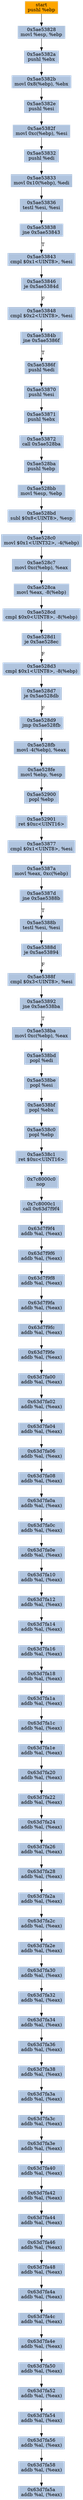digraph G {
node[shape=rectangle,style=filled,fillcolor=lightsteelblue,color=lightsteelblue]
bgcolor="transparent"
a0x5ae53827pushl_ebp[label="start\npushl %ebp",color="lightgrey",fillcolor="orange"];
a0x5ae53828movl_esp_ebp[label="0x5ae53828\nmovl %esp, %ebp"];
a0x5ae5382apushl_ebx[label="0x5ae5382a\npushl %ebx"];
a0x5ae5382bmovl_0x8ebp__ebx[label="0x5ae5382b\nmovl 0x8(%ebp), %ebx"];
a0x5ae5382epushl_esi[label="0x5ae5382e\npushl %esi"];
a0x5ae5382fmovl_0xcebp__esi[label="0x5ae5382f\nmovl 0xc(%ebp), %esi"];
a0x5ae53832pushl_edi[label="0x5ae53832\npushl %edi"];
a0x5ae53833movl_0x10ebp__edi[label="0x5ae53833\nmovl 0x10(%ebp), %edi"];
a0x5ae53836testl_esi_esi[label="0x5ae53836\ntestl %esi, %esi"];
a0x5ae53838jne_0x5ae53843[label="0x5ae53838\njne 0x5ae53843"];
a0x5ae53843cmpl_0x1UINT8_esi[label="0x5ae53843\ncmpl $0x1<UINT8>, %esi"];
a0x5ae53846je_0x5ae5384d[label="0x5ae53846\nje 0x5ae5384d"];
a0x5ae53848cmpl_0x2UINT8_esi[label="0x5ae53848\ncmpl $0x2<UINT8>, %esi"];
a0x5ae5384bjne_0x5ae5386f[label="0x5ae5384b\njne 0x5ae5386f"];
a0x5ae5386fpushl_edi[label="0x5ae5386f\npushl %edi"];
a0x5ae53870pushl_esi[label="0x5ae53870\npushl %esi"];
a0x5ae53871pushl_ebx[label="0x5ae53871\npushl %ebx"];
a0x5ae53872call_0x5ae528ba[label="0x5ae53872\ncall 0x5ae528ba"];
a0x5ae528bapushl_ebp[label="0x5ae528ba\npushl %ebp"];
a0x5ae528bbmovl_esp_ebp[label="0x5ae528bb\nmovl %esp, %ebp"];
a0x5ae528bdsubl_0x8UINT8_esp[label="0x5ae528bd\nsubl $0x8<UINT8>, %esp"];
a0x5ae528c0movl_0x1UINT32__4ebp_[label="0x5ae528c0\nmovl $0x1<UINT32>, -4(%ebp)"];
a0x5ae528c7movl_0xcebp__eax[label="0x5ae528c7\nmovl 0xc(%ebp), %eax"];
a0x5ae528camovl_eax__8ebp_[label="0x5ae528ca\nmovl %eax, -8(%ebp)"];
a0x5ae528cdcmpl_0x0UINT8__8ebp_[label="0x5ae528cd\ncmpl $0x0<UINT8>, -8(%ebp)"];
a0x5ae528d1je_0x5ae528ec[label="0x5ae528d1\nje 0x5ae528ec"];
a0x5ae528d3cmpl_0x1UINT8__8ebp_[label="0x5ae528d3\ncmpl $0x1<UINT8>, -8(%ebp)"];
a0x5ae528d7je_0x5ae528db[label="0x5ae528d7\nje 0x5ae528db"];
a0x5ae528d9jmp_0x5ae528fb[label="0x5ae528d9\njmp 0x5ae528fb"];
a0x5ae528fbmovl__4ebp__eax[label="0x5ae528fb\nmovl -4(%ebp), %eax"];
a0x5ae528femovl_ebp_esp[label="0x5ae528fe\nmovl %ebp, %esp"];
a0x5ae52900popl_ebp[label="0x5ae52900\npopl %ebp"];
a0x5ae52901ret_0xcUINT16[label="0x5ae52901\nret $0xc<UINT16>"];
a0x5ae53877cmpl_0x1UINT8_esi[label="0x5ae53877\ncmpl $0x1<UINT8>, %esi"];
a0x5ae5387amovl_eax_0xcebp_[label="0x5ae5387a\nmovl %eax, 0xc(%ebp)"];
a0x5ae5387djne_0x5ae5388b[label="0x5ae5387d\njne 0x5ae5388b"];
a0x5ae5388btestl_esi_esi[label="0x5ae5388b\ntestl %esi, %esi"];
a0x5ae5388dje_0x5ae53894[label="0x5ae5388d\nje 0x5ae53894"];
a0x5ae5388fcmpl_0x3UINT8_esi[label="0x5ae5388f\ncmpl $0x3<UINT8>, %esi"];
a0x5ae53892jne_0x5ae538ba[label="0x5ae53892\njne 0x5ae538ba"];
a0x5ae538bamovl_0xcebp__eax[label="0x5ae538ba\nmovl 0xc(%ebp), %eax"];
a0x5ae538bdpopl_edi[label="0x5ae538bd\npopl %edi"];
a0x5ae538bepopl_esi[label="0x5ae538be\npopl %esi"];
a0x5ae538bfpopl_ebx[label="0x5ae538bf\npopl %ebx"];
a0x5ae538c0popl_ebp[label="0x5ae538c0\npopl %ebp"];
a0x5ae538c1ret_0xcUINT16[label="0x5ae538c1\nret $0xc<UINT16>"];
a0x7c8000c0nop_[label="0x7c8000c0\nnop "];
a0x7c8000c1call_0x63d7f9f4[label="0x7c8000c1\ncall 0x63d7f9f4"];
a0x63d7f9f4addb_al_eax_[label="0x63d7f9f4\naddb %al, (%eax)"];
a0x63d7f9f6addb_al_eax_[label="0x63d7f9f6\naddb %al, (%eax)"];
a0x63d7f9f8addb_al_eax_[label="0x63d7f9f8\naddb %al, (%eax)"];
a0x63d7f9faaddb_al_eax_[label="0x63d7f9fa\naddb %al, (%eax)"];
a0x63d7f9fcaddb_al_eax_[label="0x63d7f9fc\naddb %al, (%eax)"];
a0x63d7f9feaddb_al_eax_[label="0x63d7f9fe\naddb %al, (%eax)"];
a0x63d7fa00addb_al_eax_[label="0x63d7fa00\naddb %al, (%eax)"];
a0x63d7fa02addb_al_eax_[label="0x63d7fa02\naddb %al, (%eax)"];
a0x63d7fa04addb_al_eax_[label="0x63d7fa04\naddb %al, (%eax)"];
a0x63d7fa06addb_al_eax_[label="0x63d7fa06\naddb %al, (%eax)"];
a0x63d7fa08addb_al_eax_[label="0x63d7fa08\naddb %al, (%eax)"];
a0x63d7fa0aaddb_al_eax_[label="0x63d7fa0a\naddb %al, (%eax)"];
a0x63d7fa0caddb_al_eax_[label="0x63d7fa0c\naddb %al, (%eax)"];
a0x63d7fa0eaddb_al_eax_[label="0x63d7fa0e\naddb %al, (%eax)"];
a0x63d7fa10addb_al_eax_[label="0x63d7fa10\naddb %al, (%eax)"];
a0x63d7fa12addb_al_eax_[label="0x63d7fa12\naddb %al, (%eax)"];
a0x63d7fa14addb_al_eax_[label="0x63d7fa14\naddb %al, (%eax)"];
a0x63d7fa16addb_al_eax_[label="0x63d7fa16\naddb %al, (%eax)"];
a0x63d7fa18addb_al_eax_[label="0x63d7fa18\naddb %al, (%eax)"];
a0x63d7fa1aaddb_al_eax_[label="0x63d7fa1a\naddb %al, (%eax)"];
a0x63d7fa1caddb_al_eax_[label="0x63d7fa1c\naddb %al, (%eax)"];
a0x63d7fa1eaddb_al_eax_[label="0x63d7fa1e\naddb %al, (%eax)"];
a0x63d7fa20addb_al_eax_[label="0x63d7fa20\naddb %al, (%eax)"];
a0x63d7fa22addb_al_eax_[label="0x63d7fa22\naddb %al, (%eax)"];
a0x63d7fa24addb_al_eax_[label="0x63d7fa24\naddb %al, (%eax)"];
a0x63d7fa26addb_al_eax_[label="0x63d7fa26\naddb %al, (%eax)"];
a0x63d7fa28addb_al_eax_[label="0x63d7fa28\naddb %al, (%eax)"];
a0x63d7fa2aaddb_al_eax_[label="0x63d7fa2a\naddb %al, (%eax)"];
a0x63d7fa2caddb_al_eax_[label="0x63d7fa2c\naddb %al, (%eax)"];
a0x63d7fa2eaddb_al_eax_[label="0x63d7fa2e\naddb %al, (%eax)"];
a0x63d7fa30addb_al_eax_[label="0x63d7fa30\naddb %al, (%eax)"];
a0x63d7fa32addb_al_eax_[label="0x63d7fa32\naddb %al, (%eax)"];
a0x63d7fa34addb_al_eax_[label="0x63d7fa34\naddb %al, (%eax)"];
a0x63d7fa36addb_al_eax_[label="0x63d7fa36\naddb %al, (%eax)"];
a0x63d7fa38addb_al_eax_[label="0x63d7fa38\naddb %al, (%eax)"];
a0x63d7fa3aaddb_al_eax_[label="0x63d7fa3a\naddb %al, (%eax)"];
a0x63d7fa3caddb_al_eax_[label="0x63d7fa3c\naddb %al, (%eax)"];
a0x63d7fa3eaddb_al_eax_[label="0x63d7fa3e\naddb %al, (%eax)"];
a0x63d7fa40addb_al_eax_[label="0x63d7fa40\naddb %al, (%eax)"];
a0x63d7fa42addb_al_eax_[label="0x63d7fa42\naddb %al, (%eax)"];
a0x63d7fa44addb_al_eax_[label="0x63d7fa44\naddb %al, (%eax)"];
a0x63d7fa46addb_al_eax_[label="0x63d7fa46\naddb %al, (%eax)"];
a0x63d7fa48addb_al_eax_[label="0x63d7fa48\naddb %al, (%eax)"];
a0x63d7fa4aaddb_al_eax_[label="0x63d7fa4a\naddb %al, (%eax)"];
a0x63d7fa4caddb_al_eax_[label="0x63d7fa4c\naddb %al, (%eax)"];
a0x63d7fa4eaddb_al_eax_[label="0x63d7fa4e\naddb %al, (%eax)"];
a0x63d7fa50addb_al_eax_[label="0x63d7fa50\naddb %al, (%eax)"];
a0x63d7fa52addb_al_eax_[label="0x63d7fa52\naddb %al, (%eax)"];
a0x63d7fa54addb_al_eax_[label="0x63d7fa54\naddb %al, (%eax)"];
a0x63d7fa56addb_al_eax_[label="0x63d7fa56\naddb %al, (%eax)"];
a0x63d7fa58addb_al_eax_[label="0x63d7fa58\naddb %al, (%eax)"];
a0x63d7fa5aaddb_al_eax_[label="0x63d7fa5a\naddb %al, (%eax)"];
a0x5ae53827pushl_ebp -> a0x5ae53828movl_esp_ebp [color="#000000"];
a0x5ae53828movl_esp_ebp -> a0x5ae5382apushl_ebx [color="#000000"];
a0x5ae5382apushl_ebx -> a0x5ae5382bmovl_0x8ebp__ebx [color="#000000"];
a0x5ae5382bmovl_0x8ebp__ebx -> a0x5ae5382epushl_esi [color="#000000"];
a0x5ae5382epushl_esi -> a0x5ae5382fmovl_0xcebp__esi [color="#000000"];
a0x5ae5382fmovl_0xcebp__esi -> a0x5ae53832pushl_edi [color="#000000"];
a0x5ae53832pushl_edi -> a0x5ae53833movl_0x10ebp__edi [color="#000000"];
a0x5ae53833movl_0x10ebp__edi -> a0x5ae53836testl_esi_esi [color="#000000"];
a0x5ae53836testl_esi_esi -> a0x5ae53838jne_0x5ae53843 [color="#000000"];
a0x5ae53838jne_0x5ae53843 -> a0x5ae53843cmpl_0x1UINT8_esi [color="#000000",label="T"];
a0x5ae53843cmpl_0x1UINT8_esi -> a0x5ae53846je_0x5ae5384d [color="#000000"];
a0x5ae53846je_0x5ae5384d -> a0x5ae53848cmpl_0x2UINT8_esi [color="#000000",label="F"];
a0x5ae53848cmpl_0x2UINT8_esi -> a0x5ae5384bjne_0x5ae5386f [color="#000000"];
a0x5ae5384bjne_0x5ae5386f -> a0x5ae5386fpushl_edi [color="#000000",label="T"];
a0x5ae5386fpushl_edi -> a0x5ae53870pushl_esi [color="#000000"];
a0x5ae53870pushl_esi -> a0x5ae53871pushl_ebx [color="#000000"];
a0x5ae53871pushl_ebx -> a0x5ae53872call_0x5ae528ba [color="#000000"];
a0x5ae53872call_0x5ae528ba -> a0x5ae528bapushl_ebp [color="#000000"];
a0x5ae528bapushl_ebp -> a0x5ae528bbmovl_esp_ebp [color="#000000"];
a0x5ae528bbmovl_esp_ebp -> a0x5ae528bdsubl_0x8UINT8_esp [color="#000000"];
a0x5ae528bdsubl_0x8UINT8_esp -> a0x5ae528c0movl_0x1UINT32__4ebp_ [color="#000000"];
a0x5ae528c0movl_0x1UINT32__4ebp_ -> a0x5ae528c7movl_0xcebp__eax [color="#000000"];
a0x5ae528c7movl_0xcebp__eax -> a0x5ae528camovl_eax__8ebp_ [color="#000000"];
a0x5ae528camovl_eax__8ebp_ -> a0x5ae528cdcmpl_0x0UINT8__8ebp_ [color="#000000"];
a0x5ae528cdcmpl_0x0UINT8__8ebp_ -> a0x5ae528d1je_0x5ae528ec [color="#000000"];
a0x5ae528d1je_0x5ae528ec -> a0x5ae528d3cmpl_0x1UINT8__8ebp_ [color="#000000",label="F"];
a0x5ae528d3cmpl_0x1UINT8__8ebp_ -> a0x5ae528d7je_0x5ae528db [color="#000000"];
a0x5ae528d7je_0x5ae528db -> a0x5ae528d9jmp_0x5ae528fb [color="#000000",label="F"];
a0x5ae528d9jmp_0x5ae528fb -> a0x5ae528fbmovl__4ebp__eax [color="#000000"];
a0x5ae528fbmovl__4ebp__eax -> a0x5ae528femovl_ebp_esp [color="#000000"];
a0x5ae528femovl_ebp_esp -> a0x5ae52900popl_ebp [color="#000000"];
a0x5ae52900popl_ebp -> a0x5ae52901ret_0xcUINT16 [color="#000000"];
a0x5ae52901ret_0xcUINT16 -> a0x5ae53877cmpl_0x1UINT8_esi [color="#000000"];
a0x5ae53877cmpl_0x1UINT8_esi -> a0x5ae5387amovl_eax_0xcebp_ [color="#000000"];
a0x5ae5387amovl_eax_0xcebp_ -> a0x5ae5387djne_0x5ae5388b [color="#000000"];
a0x5ae5387djne_0x5ae5388b -> a0x5ae5388btestl_esi_esi [color="#000000",label="T"];
a0x5ae5388btestl_esi_esi -> a0x5ae5388dje_0x5ae53894 [color="#000000"];
a0x5ae5388dje_0x5ae53894 -> a0x5ae5388fcmpl_0x3UINT8_esi [color="#000000",label="F"];
a0x5ae5388fcmpl_0x3UINT8_esi -> a0x5ae53892jne_0x5ae538ba [color="#000000"];
a0x5ae53892jne_0x5ae538ba -> a0x5ae538bamovl_0xcebp__eax [color="#000000",label="T"];
a0x5ae538bamovl_0xcebp__eax -> a0x5ae538bdpopl_edi [color="#000000"];
a0x5ae538bdpopl_edi -> a0x5ae538bepopl_esi [color="#000000"];
a0x5ae538bepopl_esi -> a0x5ae538bfpopl_ebx [color="#000000"];
a0x5ae538bfpopl_ebx -> a0x5ae538c0popl_ebp [color="#000000"];
a0x5ae538c0popl_ebp -> a0x5ae538c1ret_0xcUINT16 [color="#000000"];
a0x5ae538c1ret_0xcUINT16 -> a0x7c8000c0nop_ [color="#000000"];
a0x7c8000c0nop_ -> a0x7c8000c1call_0x63d7f9f4 [color="#000000"];
a0x7c8000c1call_0x63d7f9f4 -> a0x63d7f9f4addb_al_eax_ [color="#000000"];
a0x63d7f9f4addb_al_eax_ -> a0x63d7f9f6addb_al_eax_ [color="#000000"];
a0x63d7f9f6addb_al_eax_ -> a0x63d7f9f8addb_al_eax_ [color="#000000"];
a0x63d7f9f8addb_al_eax_ -> a0x63d7f9faaddb_al_eax_ [color="#000000"];
a0x63d7f9faaddb_al_eax_ -> a0x63d7f9fcaddb_al_eax_ [color="#000000"];
a0x63d7f9fcaddb_al_eax_ -> a0x63d7f9feaddb_al_eax_ [color="#000000"];
a0x63d7f9feaddb_al_eax_ -> a0x63d7fa00addb_al_eax_ [color="#000000"];
a0x63d7fa00addb_al_eax_ -> a0x63d7fa02addb_al_eax_ [color="#000000"];
a0x63d7fa02addb_al_eax_ -> a0x63d7fa04addb_al_eax_ [color="#000000"];
a0x63d7fa04addb_al_eax_ -> a0x63d7fa06addb_al_eax_ [color="#000000"];
a0x63d7fa06addb_al_eax_ -> a0x63d7fa08addb_al_eax_ [color="#000000"];
a0x63d7fa08addb_al_eax_ -> a0x63d7fa0aaddb_al_eax_ [color="#000000"];
a0x63d7fa0aaddb_al_eax_ -> a0x63d7fa0caddb_al_eax_ [color="#000000"];
a0x63d7fa0caddb_al_eax_ -> a0x63d7fa0eaddb_al_eax_ [color="#000000"];
a0x63d7fa0eaddb_al_eax_ -> a0x63d7fa10addb_al_eax_ [color="#000000"];
a0x63d7fa10addb_al_eax_ -> a0x63d7fa12addb_al_eax_ [color="#000000"];
a0x63d7fa12addb_al_eax_ -> a0x63d7fa14addb_al_eax_ [color="#000000"];
a0x63d7fa14addb_al_eax_ -> a0x63d7fa16addb_al_eax_ [color="#000000"];
a0x63d7fa16addb_al_eax_ -> a0x63d7fa18addb_al_eax_ [color="#000000"];
a0x63d7fa18addb_al_eax_ -> a0x63d7fa1aaddb_al_eax_ [color="#000000"];
a0x63d7fa1aaddb_al_eax_ -> a0x63d7fa1caddb_al_eax_ [color="#000000"];
a0x63d7fa1caddb_al_eax_ -> a0x63d7fa1eaddb_al_eax_ [color="#000000"];
a0x63d7fa1eaddb_al_eax_ -> a0x63d7fa20addb_al_eax_ [color="#000000"];
a0x63d7fa20addb_al_eax_ -> a0x63d7fa22addb_al_eax_ [color="#000000"];
a0x63d7fa22addb_al_eax_ -> a0x63d7fa24addb_al_eax_ [color="#000000"];
a0x63d7fa24addb_al_eax_ -> a0x63d7fa26addb_al_eax_ [color="#000000"];
a0x63d7fa26addb_al_eax_ -> a0x63d7fa28addb_al_eax_ [color="#000000"];
a0x63d7fa28addb_al_eax_ -> a0x63d7fa2aaddb_al_eax_ [color="#000000"];
a0x63d7fa2aaddb_al_eax_ -> a0x63d7fa2caddb_al_eax_ [color="#000000"];
a0x63d7fa2caddb_al_eax_ -> a0x63d7fa2eaddb_al_eax_ [color="#000000"];
a0x63d7fa2eaddb_al_eax_ -> a0x63d7fa30addb_al_eax_ [color="#000000"];
a0x63d7fa30addb_al_eax_ -> a0x63d7fa32addb_al_eax_ [color="#000000"];
a0x63d7fa32addb_al_eax_ -> a0x63d7fa34addb_al_eax_ [color="#000000"];
a0x63d7fa34addb_al_eax_ -> a0x63d7fa36addb_al_eax_ [color="#000000"];
a0x63d7fa36addb_al_eax_ -> a0x63d7fa38addb_al_eax_ [color="#000000"];
a0x63d7fa38addb_al_eax_ -> a0x63d7fa3aaddb_al_eax_ [color="#000000"];
a0x63d7fa3aaddb_al_eax_ -> a0x63d7fa3caddb_al_eax_ [color="#000000"];
a0x63d7fa3caddb_al_eax_ -> a0x63d7fa3eaddb_al_eax_ [color="#000000"];
a0x63d7fa3eaddb_al_eax_ -> a0x63d7fa40addb_al_eax_ [color="#000000"];
a0x63d7fa40addb_al_eax_ -> a0x63d7fa42addb_al_eax_ [color="#000000"];
a0x63d7fa42addb_al_eax_ -> a0x63d7fa44addb_al_eax_ [color="#000000"];
a0x63d7fa44addb_al_eax_ -> a0x63d7fa46addb_al_eax_ [color="#000000"];
a0x63d7fa46addb_al_eax_ -> a0x63d7fa48addb_al_eax_ [color="#000000"];
a0x63d7fa48addb_al_eax_ -> a0x63d7fa4aaddb_al_eax_ [color="#000000"];
a0x63d7fa4aaddb_al_eax_ -> a0x63d7fa4caddb_al_eax_ [color="#000000"];
a0x63d7fa4caddb_al_eax_ -> a0x63d7fa4eaddb_al_eax_ [color="#000000"];
a0x63d7fa4eaddb_al_eax_ -> a0x63d7fa50addb_al_eax_ [color="#000000"];
a0x63d7fa50addb_al_eax_ -> a0x63d7fa52addb_al_eax_ [color="#000000"];
a0x63d7fa52addb_al_eax_ -> a0x63d7fa54addb_al_eax_ [color="#000000"];
a0x63d7fa54addb_al_eax_ -> a0x63d7fa56addb_al_eax_ [color="#000000"];
a0x63d7fa56addb_al_eax_ -> a0x63d7fa58addb_al_eax_ [color="#000000"];
a0x63d7fa58addb_al_eax_ -> a0x63d7fa5aaddb_al_eax_ [color="#000000"];
}
